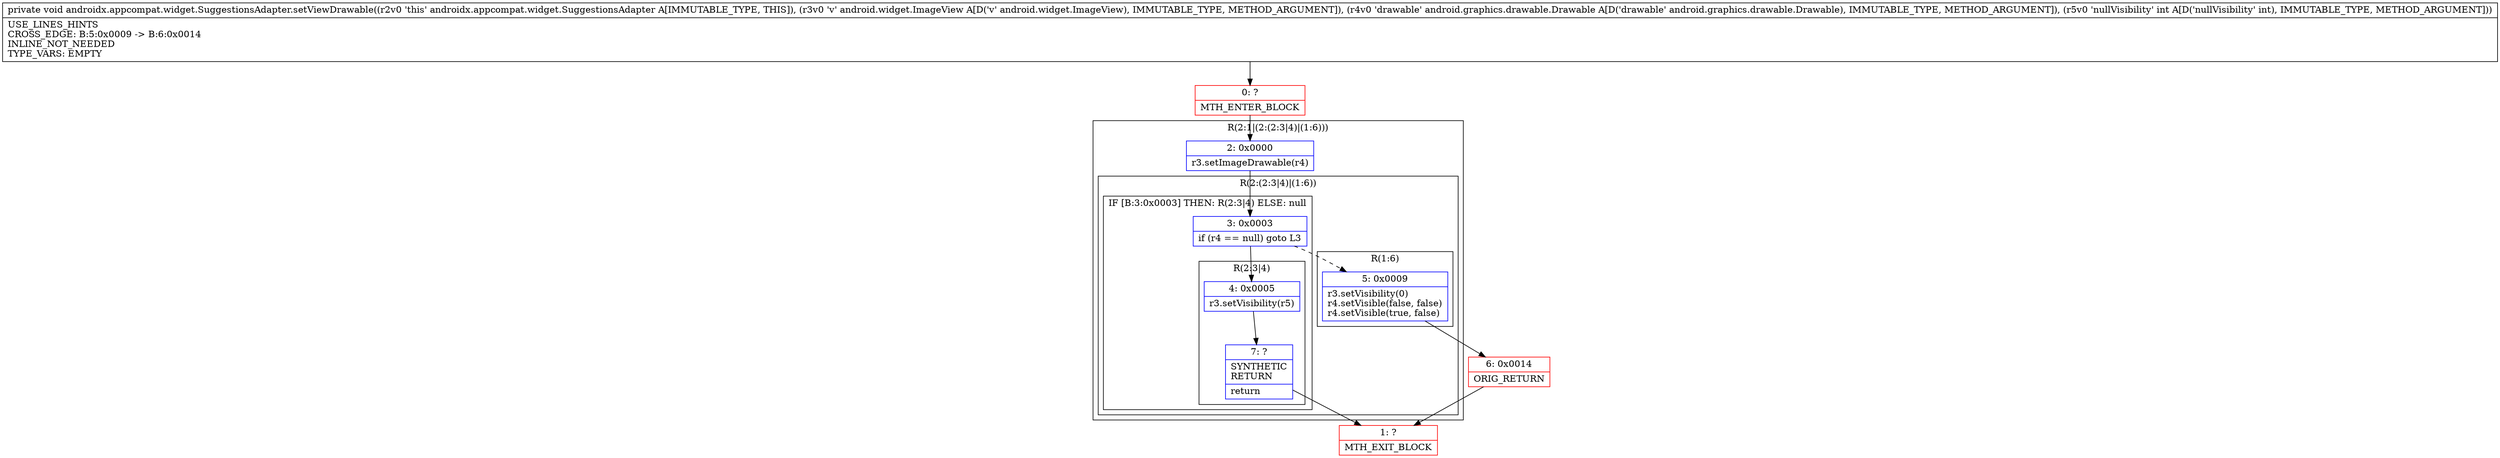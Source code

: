 digraph "CFG forandroidx.appcompat.widget.SuggestionsAdapter.setViewDrawable(Landroid\/widget\/ImageView;Landroid\/graphics\/drawable\/Drawable;I)V" {
subgraph cluster_Region_55074065 {
label = "R(2:1|(2:(2:3|4)|(1:6)))";
node [shape=record,color=blue];
Node_2 [shape=record,label="{2\:\ 0x0000|r3.setImageDrawable(r4)\l}"];
subgraph cluster_Region_1438509788 {
label = "R(2:(2:3|4)|(1:6))";
node [shape=record,color=blue];
subgraph cluster_IfRegion_2082619725 {
label = "IF [B:3:0x0003] THEN: R(2:3|4) ELSE: null";
node [shape=record,color=blue];
Node_3 [shape=record,label="{3\:\ 0x0003|if (r4 == null) goto L3\l}"];
subgraph cluster_Region_1296565464 {
label = "R(2:3|4)";
node [shape=record,color=blue];
Node_4 [shape=record,label="{4\:\ 0x0005|r3.setVisibility(r5)\l}"];
Node_7 [shape=record,label="{7\:\ ?|SYNTHETIC\lRETURN\l|return\l}"];
}
}
subgraph cluster_Region_212433077 {
label = "R(1:6)";
node [shape=record,color=blue];
Node_5 [shape=record,label="{5\:\ 0x0009|r3.setVisibility(0)\lr4.setVisible(false, false)\lr4.setVisible(true, false)\l}"];
}
}
}
Node_0 [shape=record,color=red,label="{0\:\ ?|MTH_ENTER_BLOCK\l}"];
Node_1 [shape=record,color=red,label="{1\:\ ?|MTH_EXIT_BLOCK\l}"];
Node_6 [shape=record,color=red,label="{6\:\ 0x0014|ORIG_RETURN\l}"];
MethodNode[shape=record,label="{private void androidx.appcompat.widget.SuggestionsAdapter.setViewDrawable((r2v0 'this' androidx.appcompat.widget.SuggestionsAdapter A[IMMUTABLE_TYPE, THIS]), (r3v0 'v' android.widget.ImageView A[D('v' android.widget.ImageView), IMMUTABLE_TYPE, METHOD_ARGUMENT]), (r4v0 'drawable' android.graphics.drawable.Drawable A[D('drawable' android.graphics.drawable.Drawable), IMMUTABLE_TYPE, METHOD_ARGUMENT]), (r5v0 'nullVisibility' int A[D('nullVisibility' int), IMMUTABLE_TYPE, METHOD_ARGUMENT]))  | USE_LINES_HINTS\lCROSS_EDGE: B:5:0x0009 \-\> B:6:0x0014\lINLINE_NOT_NEEDED\lTYPE_VARS: EMPTY\l}"];
MethodNode -> Node_0;Node_2 -> Node_3;
Node_3 -> Node_4;
Node_3 -> Node_5[style=dashed];
Node_4 -> Node_7;
Node_7 -> Node_1;
Node_5 -> Node_6;
Node_0 -> Node_2;
Node_6 -> Node_1;
}


